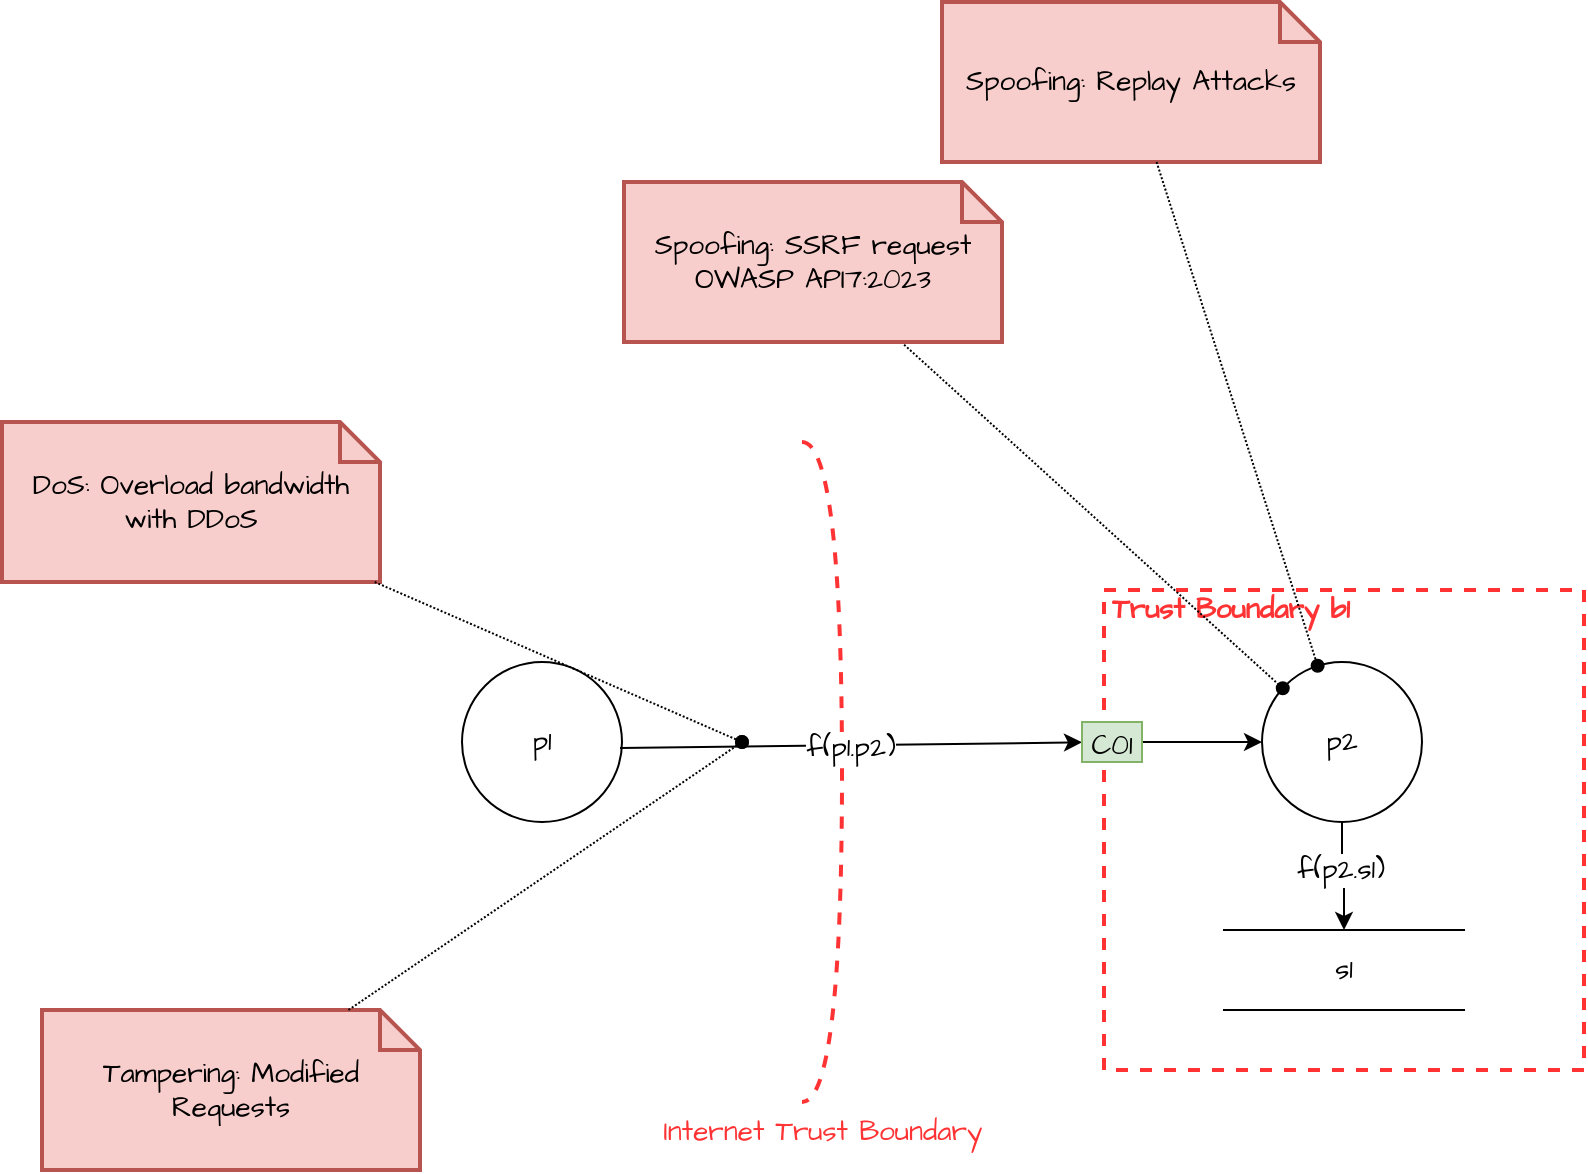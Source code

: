 <mxfile version="22.0.3" type="device">
  <diagram name="Page-1" id="YvoRuMCAVRzCvK-HOVEK">
    <mxGraphModel dx="2153" dy="1545" grid="1" gridSize="10" guides="1" tooltips="1" connect="1" arrows="1" fold="1" page="1" pageScale="1" pageWidth="1169" pageHeight="827" math="0" shadow="0">
      <root>
        <mxCell id="0" />
        <mxCell id="1" parent="0" />
        <mxCell id="o3cyliN7RNUKFfUNL9mk-2" value="p1" style="ellipse;whiteSpace=wrap;html=1;aspect=fixed;hachureGap=4;fontFamily=Architects Daughter;fontSource=https%3A%2F%2Ffonts.googleapis.com%2Fcss%3Ffamily%3DArchitects%2BDaughter;fontSize=14;rounded=0;" parent="1" vertex="1">
          <mxGeometry x="-810" y="120" width="80" height="80" as="geometry" />
        </mxCell>
        <mxCell id="o3cyliN7RNUKFfUNL9mk-3" value="Trust Boundary b1" style="html=1;fontColor=#FF3333;fontStyle=1;align=left;verticalAlign=top;spacing=0;labelBorderColor=none;fillColor=none;dashed=1;strokeWidth=2;strokeColor=#FF3333;spacingLeft=4;spacingTop=-3;hachureGap=4;fontFamily=Architects Daughter;fontSource=https%3A%2F%2Ffonts.googleapis.com%2Fcss%3Ffamily%3DArchitects%2BDaughter;fontSize=14;rounded=0;" parent="1" vertex="1">
          <mxGeometry x="-489" y="84" width="240" height="240" as="geometry" />
        </mxCell>
        <mxCell id="o3cyliN7RNUKFfUNL9mk-4" value="" style="edgeStyle=orthogonalEdgeStyle;rounded=0;hachureGap=4;orthogonalLoop=1;jettySize=auto;html=1;fontFamily=Architects Daughter;fontSource=https%3A%2F%2Ffonts.googleapis.com%2Fcss%3Ffamily%3DArchitects%2BDaughter;fontSize=14;" parent="1" source="o3cyliN7RNUKFfUNL9mk-5" target="o3cyliN7RNUKFfUNL9mk-7" edge="1">
          <mxGeometry relative="1" as="geometry" />
        </mxCell>
        <mxCell id="weVQ9mvuZGD1_3r7K89o-5" value="f(p2.s1)" style="edgeLabel;html=1;align=center;verticalAlign=middle;resizable=0;points=[];fontFamily=Architects Daughter;fontSource=https%3A%2F%2Ffonts.googleapis.com%2Fcss%3Ffamily%3DArchitects%2BDaughter;fontSize=14;" vertex="1" connectable="0" parent="o3cyliN7RNUKFfUNL9mk-4">
          <mxGeometry x="-0.148" y="-1" relative="1" as="geometry">
            <mxPoint as="offset" />
          </mxGeometry>
        </mxCell>
        <mxCell id="o3cyliN7RNUKFfUNL9mk-5" value="p2" style="ellipse;whiteSpace=wrap;html=1;aspect=fixed;hachureGap=4;fontFamily=Architects Daughter;fontSource=https%3A%2F%2Ffonts.googleapis.com%2Fcss%3Ffamily%3DArchitects%2BDaughter;fontSize=14;rounded=0;" parent="1" vertex="1">
          <mxGeometry x="-410" y="120" width="80" height="80" as="geometry" />
        </mxCell>
        <mxCell id="o3cyliN7RNUKFfUNL9mk-7" value="s1" style="shape=partialRectangle;whiteSpace=wrap;html=1;left=0;right=0;fillColor=none;hachureGap=4;fontFamily=Architects Daughter;fontSource=https%3A%2F%2Ffonts.googleapis.com%2Fcss%3Ffamily%3DArchitects%2BDaughter;fontSize=14;rounded=0;" parent="1" vertex="1">
          <mxGeometry x="-429" y="254" width="120" height="40" as="geometry" />
        </mxCell>
        <mxCell id="o3cyliN7RNUKFfUNL9mk-11" value="" style="endArrow=classic;html=1;fontColor=#FF3333;rounded=0;hachureGap=4;fontFamily=Architects Daughter;fontSource=https%3A%2F%2Ffonts.googleapis.com%2Fcss%3Ffamily%3DArchitects%2BDaughter;fontSize=14;" parent="1" target="o3cyliN7RNUKFfUNL9mk-5" edge="1" source="weVQ9mvuZGD1_3r7K89o-1">
          <mxGeometry width="50" height="50" relative="1" as="geometry">
            <mxPoint x="-731" y="163" as="sourcePoint" />
            <mxPoint x="-500" y="168.634" as="targetPoint" />
          </mxGeometry>
        </mxCell>
        <mxCell id="o3cyliN7RNUKFfUNL9mk-16" value="Internet Trust Boundary" style="shape=requiredInterface;html=1;verticalLabelPosition=bottom;dashed=1;strokeColor=#FF3333;strokeWidth=2;fillColor=none;fontColor=#FF3333;align=center;verticalAlign=top;labelPosition=center;hachureGap=4;fontFamily=Architects Daughter;fontSource=https%3A%2F%2Ffonts.googleapis.com%2Fcss%3Ffamily%3DArchitects%2BDaughter;fontSize=14;" parent="1" vertex="1">
          <mxGeometry x="-640" y="10" width="20" height="330" as="geometry" />
        </mxCell>
        <mxCell id="weVQ9mvuZGD1_3r7K89o-2" value="" style="endArrow=classic;html=1;fontColor=#FF3333;rounded=0;hachureGap=4;fontFamily=Architects Daughter;fontSource=https%3A%2F%2Ffonts.googleapis.com%2Fcss%3Ffamily%3DArchitects%2BDaughter;fontSize=14;" edge="1" parent="1" target="weVQ9mvuZGD1_3r7K89o-1">
          <mxGeometry width="50" height="50" relative="1" as="geometry">
            <mxPoint x="-731" y="163" as="sourcePoint" />
            <mxPoint x="-409" y="160" as="targetPoint" />
          </mxGeometry>
        </mxCell>
        <mxCell id="weVQ9mvuZGD1_3r7K89o-3" value="f(p1.p2)" style="edgeLabel;html=1;align=center;verticalAlign=middle;resizable=0;points=[];fontSize=14;fontFamily=Architects Daughter;rounded=0;" vertex="1" connectable="0" parent="weVQ9mvuZGD1_3r7K89o-2">
          <mxGeometry x="-0.006" y="-1" relative="1" as="geometry">
            <mxPoint as="offset" />
          </mxGeometry>
        </mxCell>
        <mxCell id="weVQ9mvuZGD1_3r7K89o-1" value="&lt;font data-font-src=&quot;https://fonts.googleapis.com/css?family=Architects+Daughter&quot; face=&quot;Architects Daughter&quot; style=&quot;font-size: 14px;&quot;&gt;C01&lt;/font&gt;" style="text;html=1;strokeColor=#82b366;fillColor=#d5e8d4;align=center;verticalAlign=middle;whiteSpace=wrap;overflow=hidden;fontSize=14;" vertex="1" parent="1">
          <mxGeometry x="-500" y="150" width="30" height="20" as="geometry" />
        </mxCell>
        <mxCell id="weVQ9mvuZGD1_3r7K89o-7" value="" style="rounded=0;orthogonalLoop=1;jettySize=auto;html=1;dashed=1;dashPattern=1 1;endArrow=oval;endFill=1;" edge="1" parent="1" source="weVQ9mvuZGD1_3r7K89o-6" target="o3cyliN7RNUKFfUNL9mk-5">
          <mxGeometry relative="1" as="geometry" />
        </mxCell>
        <mxCell id="weVQ9mvuZGD1_3r7K89o-6" value="Spoofing: SSRF request&lt;br&gt;OWASP API7:2023" style="shape=note;strokeWidth=2;fontSize=14;size=20;whiteSpace=wrap;html=1;fillColor=#f8cecc;strokeColor=#b85450;fontFamily=Architects Daughter;fontSource=https%3A%2F%2Ffonts.googleapis.com%2Fcss%3Ffamily%3DArchitects%2BDaughter;" vertex="1" parent="1">
          <mxGeometry x="-729" y="-120" width="189" height="80" as="geometry" />
        </mxCell>
        <mxCell id="weVQ9mvuZGD1_3r7K89o-8" value="Spoofing: Replay Attacks" style="shape=note;strokeWidth=2;fontSize=14;size=20;whiteSpace=wrap;html=1;fillColor=#f8cecc;strokeColor=#b85450;fontFamily=Architects Daughter;fontSource=https%3A%2F%2Ffonts.googleapis.com%2Fcss%3Ffamily%3DArchitects%2BDaughter;" vertex="1" parent="1">
          <mxGeometry x="-570" y="-210" width="189" height="80" as="geometry" />
        </mxCell>
        <mxCell id="weVQ9mvuZGD1_3r7K89o-9" value="" style="rounded=0;orthogonalLoop=1;jettySize=auto;html=1;dashed=1;dashPattern=1 1;endArrow=oval;endFill=1;" edge="1" parent="1" source="weVQ9mvuZGD1_3r7K89o-8" target="o3cyliN7RNUKFfUNL9mk-5">
          <mxGeometry relative="1" as="geometry">
            <mxPoint x="-580" y="-30" as="sourcePoint" />
            <mxPoint x="-389" y="143" as="targetPoint" />
          </mxGeometry>
        </mxCell>
        <mxCell id="weVQ9mvuZGD1_3r7K89o-10" value="Tampering: Modified Requests" style="shape=note;strokeWidth=2;fontSize=14;size=20;whiteSpace=wrap;html=1;fillColor=#f8cecc;strokeColor=#b85450;fontFamily=Architects Daughter;fontSource=https%3A%2F%2Ffonts.googleapis.com%2Fcss%3Ffamily%3DArchitects%2BDaughter;" vertex="1" parent="1">
          <mxGeometry x="-1020" y="294" width="189" height="80" as="geometry" />
        </mxCell>
        <mxCell id="weVQ9mvuZGD1_3r7K89o-11" value="" style="rounded=0;orthogonalLoop=1;jettySize=auto;html=1;dashed=1;dashPattern=1 1;endArrow=oval;endFill=1;" edge="1" parent="1" source="weVQ9mvuZGD1_3r7K89o-10">
          <mxGeometry relative="1" as="geometry">
            <mxPoint x="-453" y="-120" as="sourcePoint" />
            <mxPoint x="-670" y="160" as="targetPoint" />
          </mxGeometry>
        </mxCell>
        <mxCell id="weVQ9mvuZGD1_3r7K89o-12" value="DoS: Overload bandwidth with DDoS" style="shape=note;strokeWidth=2;fontSize=14;size=20;whiteSpace=wrap;html=1;fillColor=#f8cecc;strokeColor=#b85450;fontFamily=Architects Daughter;fontSource=https%3A%2F%2Ffonts.googleapis.com%2Fcss%3Ffamily%3DArchitects%2BDaughter;" vertex="1" parent="1">
          <mxGeometry x="-1040" width="189" height="80" as="geometry" />
        </mxCell>
        <mxCell id="weVQ9mvuZGD1_3r7K89o-13" value="" style="rounded=0;orthogonalLoop=1;jettySize=auto;html=1;dashed=1;dashPattern=1 1;endArrow=oval;endFill=1;" edge="1" parent="1" source="weVQ9mvuZGD1_3r7K89o-12">
          <mxGeometry relative="1" as="geometry">
            <mxPoint x="-857" y="304" as="sourcePoint" />
            <mxPoint x="-670" y="160" as="targetPoint" />
          </mxGeometry>
        </mxCell>
      </root>
    </mxGraphModel>
  </diagram>
</mxfile>
